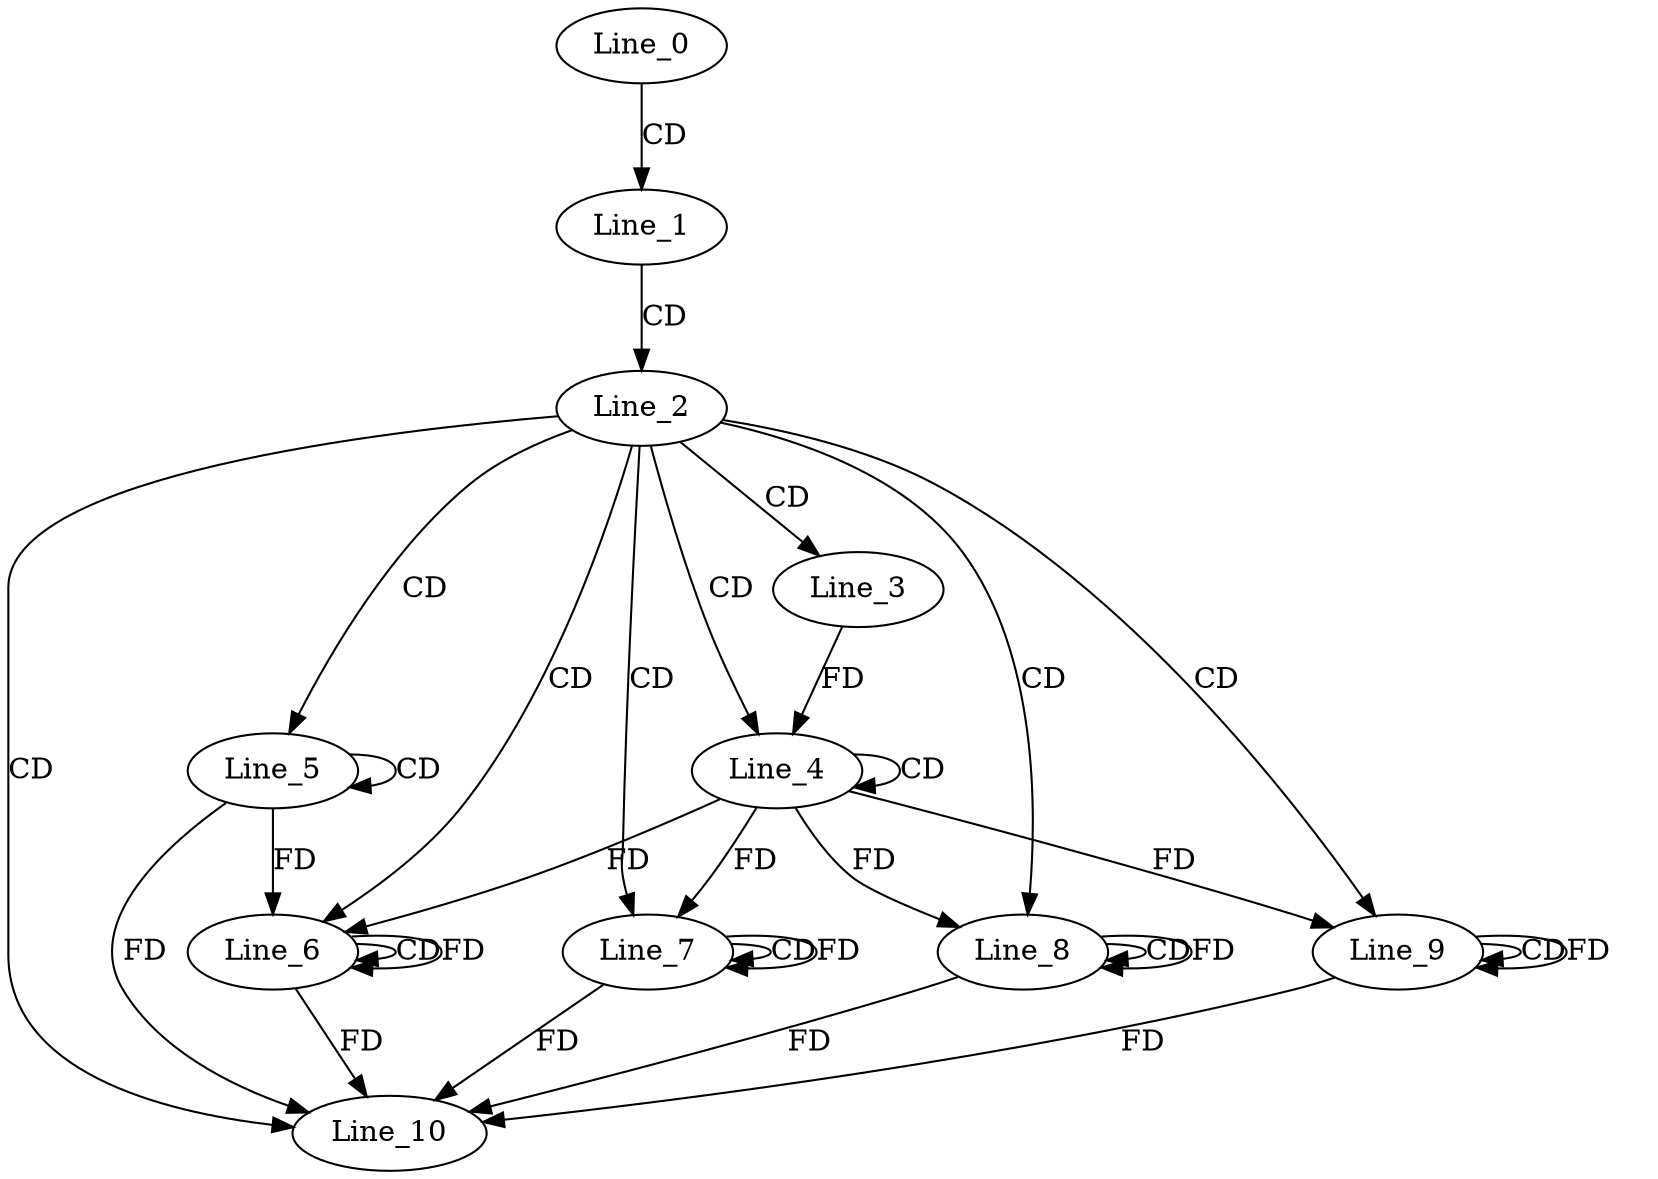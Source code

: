 digraph G {
  Line_0;
  Line_1;
  Line_2;
  Line_3;
  Line_4;
  Line_4;
  Line_5;
  Line_5;
  Line_6;
  Line_6;
  Line_6;
  Line_7;
  Line_7;
  Line_7;
  Line_8;
  Line_8;
  Line_8;
  Line_9;
  Line_9;
  Line_9;
  Line_10;
  Line_0 -> Line_1 [ label="CD" ];
  Line_1 -> Line_2 [ label="CD" ];
  Line_2 -> Line_3 [ label="CD" ];
  Line_2 -> Line_4 [ label="CD" ];
  Line_4 -> Line_4 [ label="CD" ];
  Line_3 -> Line_4 [ label="FD" ];
  Line_2 -> Line_5 [ label="CD" ];
  Line_5 -> Line_5 [ label="CD" ];
  Line_2 -> Line_6 [ label="CD" ];
  Line_4 -> Line_6 [ label="FD" ];
  Line_6 -> Line_6 [ label="CD" ];
  Line_5 -> Line_6 [ label="FD" ];
  Line_6 -> Line_6 [ label="FD" ];
  Line_2 -> Line_7 [ label="CD" ];
  Line_4 -> Line_7 [ label="FD" ];
  Line_7 -> Line_7 [ label="CD" ];
  Line_7 -> Line_7 [ label="FD" ];
  Line_2 -> Line_8 [ label="CD" ];
  Line_4 -> Line_8 [ label="FD" ];
  Line_8 -> Line_8 [ label="CD" ];
  Line_8 -> Line_8 [ label="FD" ];
  Line_2 -> Line_9 [ label="CD" ];
  Line_4 -> Line_9 [ label="FD" ];
  Line_9 -> Line_9 [ label="CD" ];
  Line_9 -> Line_9 [ label="FD" ];
  Line_2 -> Line_10 [ label="CD" ];
  Line_5 -> Line_10 [ label="FD" ];
  Line_6 -> Line_10 [ label="FD" ];
  Line_7 -> Line_10 [ label="FD" ];
  Line_8 -> Line_10 [ label="FD" ];
  Line_9 -> Line_10 [ label="FD" ];
}
